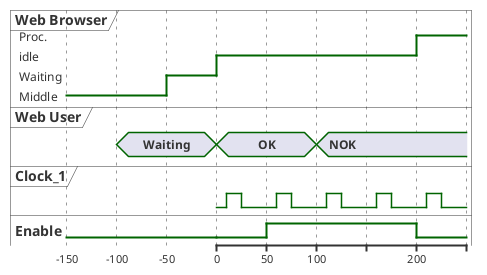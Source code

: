 @startuml
robust "Web Browser" as WB
concise "Web User" as WU
clock "Clock_1" as c1 with period 50 pulse 15 offset 10
binary "Enable" as EN

@WB
0 is idle
+200 is Proc.
-150 is Middle
+100 is Waiting

@WU
-100 is Waiting
+100 is OK
+100 is NOK

@0
EN is low

@50
EN is high

@200
EN is low

@enduml